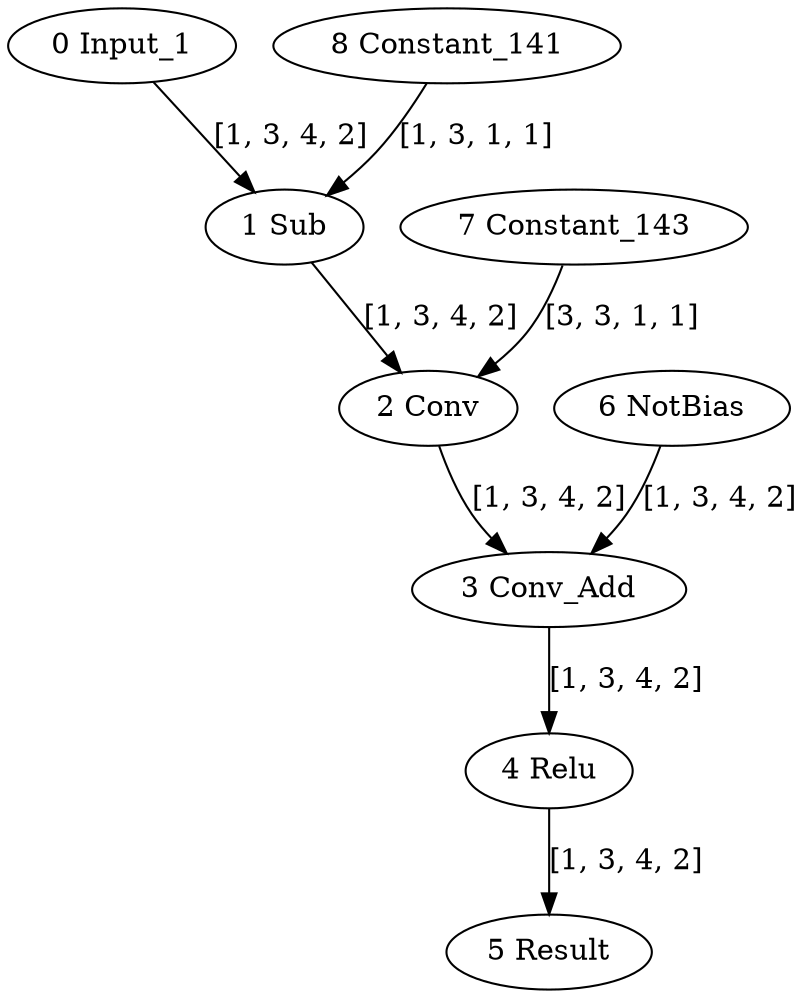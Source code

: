 strict digraph  {
"0 Input_1" [id=0, type=Parameter];
"1 Sub" [id=1, type=Subtract];
"2 Conv" [id=2, type=Convolution];
"3 Conv_Add" [id=3, type=Add];
"4 Relu" [id=4, type=Relu];
"5 Result" [id=5, type=Result];
"6 NotBias" [id=6, type=Constant];
"7 Constant_143" [id=7, type=Constant];
"8 Constant_141" [id=8, type=Constant];
"0 Input_1" -> "1 Sub"  [label="[1, 3, 4, 2]", style=solid];
"1 Sub" -> "2 Conv"  [label="[1, 3, 4, 2]", style=solid];
"2 Conv" -> "3 Conv_Add"  [label="[1, 3, 4, 2]", style=solid];
"3 Conv_Add" -> "4 Relu"  [label="[1, 3, 4, 2]", style=solid];
"4 Relu" -> "5 Result"  [label="[1, 3, 4, 2]", style=solid];
"6 NotBias" -> "3 Conv_Add"  [label="[1, 3, 4, 2]", style=solid];
"7 Constant_143" -> "2 Conv"  [label="[3, 3, 1, 1]", style=solid];
"8 Constant_141" -> "1 Sub"  [label="[1, 3, 1, 1]", style=solid];
}

